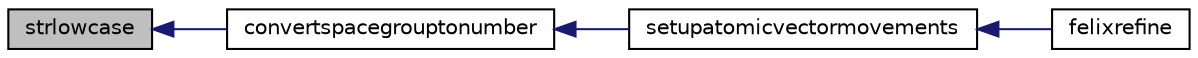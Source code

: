 digraph "strlowcase"
{
  edge [fontname="Helvetica",fontsize="10",labelfontname="Helvetica",labelfontsize="10"];
  node [fontname="Helvetica",fontsize="10",shape=record];
  rankdir="LR";
  Node1 [label="strlowcase",height=0.2,width=0.4,color="black", fillcolor="grey75", style="filled", fontcolor="black"];
  Node1 -> Node2 [dir="back",color="midnightblue",fontsize="10",style="solid",fontname="Helvetica"];
  Node2 [label="convertspacegrouptonumber",height=0.2,width=0.4,color="black", fillcolor="white", style="filled",URL="$symmetry_8f90.html#a304fb0bf7588e5d15981b34b36eef7fb"];
  Node2 -> Node3 [dir="back",color="midnightblue",fontsize="10",style="solid",fontname="Helvetica"];
  Node3 [label="setupatomicvectormovements",height=0.2,width=0.4,color="black", fillcolor="white", style="filled",URL="$felixrefine_8f90.html#a4efcf826a274c8692db15b4011b7a1a1"];
  Node3 -> Node4 [dir="back",color="midnightblue",fontsize="10",style="solid",fontname="Helvetica"];
  Node4 [label="felixrefine",height=0.2,width=0.4,color="black", fillcolor="white", style="filled",URL="$felixrefine_8f90.html#aecbf263fc9c06070ed63b7a31c76bbef"];
}
